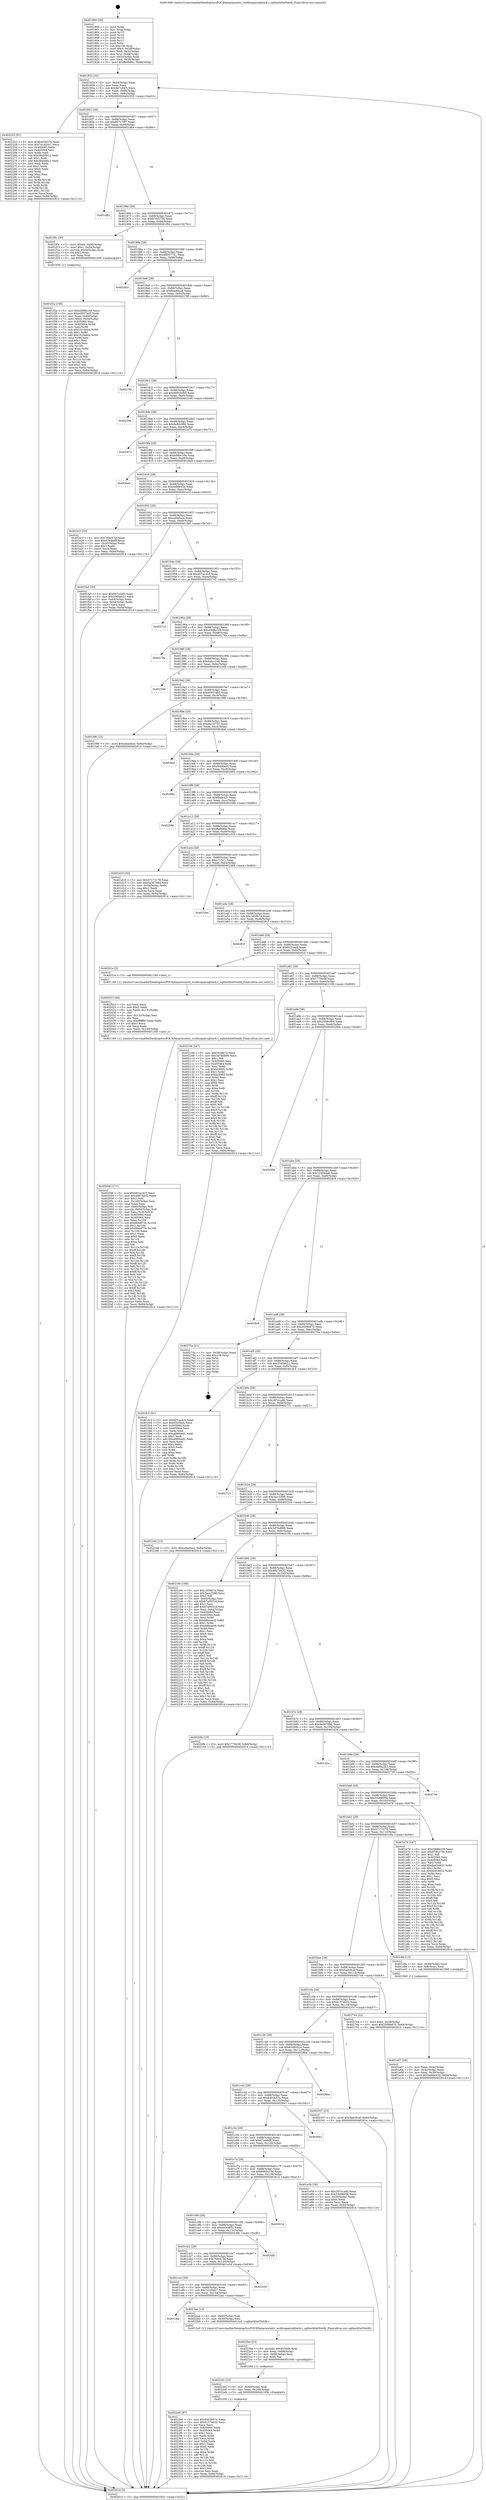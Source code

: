 digraph "0x401800" {
  label = "0x401800 (/mnt/c/Users/mathe/Desktop/tcc/POCII/binaries/extr_wcdbrepairsqliterk.c_sqliterkSetNotify_Final-ollvm.out::main(0))"
  labelloc = "t"
  node[shape=record]

  Entry [label="",width=0.3,height=0.3,shape=circle,fillcolor=black,style=filled]
  "0x401832" [label="{
     0x401832 [32]\l
     | [instrs]\l
     &nbsp;&nbsp;0x401832 \<+6\>: mov -0x84(%rbp),%eax\l
     &nbsp;&nbsp;0x401838 \<+2\>: mov %eax,%ecx\l
     &nbsp;&nbsp;0x40183a \<+6\>: sub $0x847c04f5,%ecx\l
     &nbsp;&nbsp;0x401840 \<+6\>: mov %eax,-0x88(%rbp)\l
     &nbsp;&nbsp;0x401846 \<+6\>: mov %ecx,-0x8c(%rbp)\l
     &nbsp;&nbsp;0x40184c \<+6\>: je 0000000000402253 \<main+0xa53\>\l
  }"]
  "0x402253" [label="{
     0x402253 [91]\l
     | [instrs]\l
     &nbsp;&nbsp;0x402253 \<+5\>: mov $0x6403b57e,%eax\l
     &nbsp;&nbsp;0x402258 \<+5\>: mov $0x7a1d2dc7,%ecx\l
     &nbsp;&nbsp;0x40225d \<+7\>: mov 0x405060,%edx\l
     &nbsp;&nbsp;0x402264 \<+7\>: mov 0x405064,%esi\l
     &nbsp;&nbsp;0x40226b \<+2\>: mov %edx,%edi\l
     &nbsp;&nbsp;0x40226d \<+6\>: sub $0x38a5d812,%edi\l
     &nbsp;&nbsp;0x402273 \<+3\>: sub $0x1,%edi\l
     &nbsp;&nbsp;0x402276 \<+6\>: add $0x38a5d812,%edi\l
     &nbsp;&nbsp;0x40227c \<+3\>: imul %edi,%edx\l
     &nbsp;&nbsp;0x40227f \<+3\>: and $0x1,%edx\l
     &nbsp;&nbsp;0x402282 \<+3\>: cmp $0x0,%edx\l
     &nbsp;&nbsp;0x402285 \<+4\>: sete %r8b\l
     &nbsp;&nbsp;0x402289 \<+3\>: cmp $0xa,%esi\l
     &nbsp;&nbsp;0x40228c \<+4\>: setl %r9b\l
     &nbsp;&nbsp;0x402290 \<+3\>: mov %r8b,%r10b\l
     &nbsp;&nbsp;0x402293 \<+3\>: and %r9b,%r10b\l
     &nbsp;&nbsp;0x402296 \<+3\>: xor %r9b,%r8b\l
     &nbsp;&nbsp;0x402299 \<+3\>: or %r8b,%r10b\l
     &nbsp;&nbsp;0x40229c \<+4\>: test $0x1,%r10b\l
     &nbsp;&nbsp;0x4022a0 \<+3\>: cmovne %ecx,%eax\l
     &nbsp;&nbsp;0x4022a3 \<+6\>: mov %eax,-0x84(%rbp)\l
     &nbsp;&nbsp;0x4022a9 \<+5\>: jmp 0000000000402914 \<main+0x1114\>\l
  }"]
  "0x401852" [label="{
     0x401852 [28]\l
     | [instrs]\l
     &nbsp;&nbsp;0x401852 \<+5\>: jmp 0000000000401857 \<main+0x57\>\l
     &nbsp;&nbsp;0x401857 \<+6\>: mov -0x88(%rbp),%eax\l
     &nbsp;&nbsp;0x40185d \<+5\>: sub $0x857c70f7,%eax\l
     &nbsp;&nbsp;0x401862 \<+6\>: mov %eax,-0x90(%rbp)\l
     &nbsp;&nbsp;0x401868 \<+6\>: je 0000000000401d84 \<main+0x584\>\l
  }"]
  Exit [label="",width=0.3,height=0.3,shape=circle,fillcolor=black,style=filled,peripheries=2]
  "0x401d84" [label="{
     0x401d84\l
  }", style=dashed]
  "0x40186e" [label="{
     0x40186e [28]\l
     | [instrs]\l
     &nbsp;&nbsp;0x40186e \<+5\>: jmp 0000000000401873 \<main+0x73\>\l
     &nbsp;&nbsp;0x401873 \<+6\>: mov -0x88(%rbp),%eax\l
     &nbsp;&nbsp;0x401879 \<+5\>: sub $0x87dc2756,%eax\l
     &nbsp;&nbsp;0x40187e \<+6\>: mov %eax,-0x94(%rbp)\l
     &nbsp;&nbsp;0x401884 \<+6\>: je 0000000000401f0c \<main+0x70c\>\l
  }"]
  "0x4022e0" [label="{
     0x4022e0 [87]\l
     | [instrs]\l
     &nbsp;&nbsp;0x4022e0 \<+5\>: mov $0x6403b57e,%eax\l
     &nbsp;&nbsp;0x4022e5 \<+5\>: mov $0x61374032,%esi\l
     &nbsp;&nbsp;0x4022ea \<+2\>: xor %ecx,%ecx\l
     &nbsp;&nbsp;0x4022ec \<+7\>: mov 0x405060,%edx\l
     &nbsp;&nbsp;0x4022f3 \<+8\>: mov 0x405064,%r8d\l
     &nbsp;&nbsp;0x4022fb \<+3\>: sub $0x1,%ecx\l
     &nbsp;&nbsp;0x4022fe \<+3\>: mov %edx,%r9d\l
     &nbsp;&nbsp;0x402301 \<+3\>: add %ecx,%r9d\l
     &nbsp;&nbsp;0x402304 \<+4\>: imul %r9d,%edx\l
     &nbsp;&nbsp;0x402308 \<+3\>: and $0x1,%edx\l
     &nbsp;&nbsp;0x40230b \<+3\>: cmp $0x0,%edx\l
     &nbsp;&nbsp;0x40230e \<+4\>: sete %r10b\l
     &nbsp;&nbsp;0x402312 \<+4\>: cmp $0xa,%r8d\l
     &nbsp;&nbsp;0x402316 \<+4\>: setl %r11b\l
     &nbsp;&nbsp;0x40231a \<+3\>: mov %r10b,%bl\l
     &nbsp;&nbsp;0x40231d \<+3\>: and %r11b,%bl\l
     &nbsp;&nbsp;0x402320 \<+3\>: xor %r11b,%r10b\l
     &nbsp;&nbsp;0x402323 \<+3\>: or %r10b,%bl\l
     &nbsp;&nbsp;0x402326 \<+3\>: test $0x1,%bl\l
     &nbsp;&nbsp;0x402329 \<+3\>: cmovne %esi,%eax\l
     &nbsp;&nbsp;0x40232c \<+6\>: mov %eax,-0x84(%rbp)\l
     &nbsp;&nbsp;0x402332 \<+5\>: jmp 0000000000402914 \<main+0x1114\>\l
  }"]
  "0x401f0c" [label="{
     0x401f0c [30]\l
     | [instrs]\l
     &nbsp;&nbsp;0x401f0c \<+7\>: movl $0x64,-0x50(%rbp)\l
     &nbsp;&nbsp;0x401f13 \<+7\>: movl $0x1,-0x54(%rbp)\l
     &nbsp;&nbsp;0x401f1a \<+4\>: movslq -0x54(%rbp),%rax\l
     &nbsp;&nbsp;0x401f1e \<+4\>: shl $0x2,%rax\l
     &nbsp;&nbsp;0x401f22 \<+3\>: mov %rax,%rdi\l
     &nbsp;&nbsp;0x401f25 \<+5\>: call 0000000000401050 \<malloc@plt\>\l
     | [calls]\l
     &nbsp;&nbsp;0x401050 \{1\} (unknown)\l
  }"]
  "0x40188a" [label="{
     0x40188a [28]\l
     | [instrs]\l
     &nbsp;&nbsp;0x40188a \<+5\>: jmp 000000000040188f \<main+0x8f\>\l
     &nbsp;&nbsp;0x40188f \<+6\>: mov -0x88(%rbp),%eax\l
     &nbsp;&nbsp;0x401895 \<+5\>: sub $0x88557741,%eax\l
     &nbsp;&nbsp;0x40189a \<+6\>: mov %eax,-0x98(%rbp)\l
     &nbsp;&nbsp;0x4018a0 \<+6\>: je 0000000000402463 \<main+0xc63\>\l
  }"]
  "0x4022d1" [label="{
     0x4022d1 [15]\l
     | [instrs]\l
     &nbsp;&nbsp;0x4022d1 \<+4\>: mov -0x60(%rbp),%rdi\l
     &nbsp;&nbsp;0x4022d5 \<+6\>: mov %eax,-0x144(%rbp)\l
     &nbsp;&nbsp;0x4022db \<+5\>: call 0000000000401030 \<free@plt\>\l
     | [calls]\l
     &nbsp;&nbsp;0x401030 \{1\} (unknown)\l
  }"]
  "0x402463" [label="{
     0x402463\l
  }", style=dashed]
  "0x4018a6" [label="{
     0x4018a6 [28]\l
     | [instrs]\l
     &nbsp;&nbsp;0x4018a6 \<+5\>: jmp 00000000004018ab \<main+0xab\>\l
     &nbsp;&nbsp;0x4018ab \<+6\>: mov -0x88(%rbp),%eax\l
     &nbsp;&nbsp;0x4018b1 \<+5\>: sub $0x8ee89ca6,%eax\l
     &nbsp;&nbsp;0x4018b6 \<+6\>: mov %eax,-0x9c(%rbp)\l
     &nbsp;&nbsp;0x4018bc \<+6\>: je 000000000040276f \<main+0xf6f\>\l
  }"]
  "0x4022ba" [label="{
     0x4022ba [23]\l
     | [instrs]\l
     &nbsp;&nbsp;0x4022ba \<+10\>: movabs $0x4030d6,%rdi\l
     &nbsp;&nbsp;0x4022c4 \<+3\>: mov %eax,-0x68(%rbp)\l
     &nbsp;&nbsp;0x4022c7 \<+3\>: mov -0x68(%rbp),%esi\l
     &nbsp;&nbsp;0x4022ca \<+2\>: mov $0x0,%al\l
     &nbsp;&nbsp;0x4022cc \<+5\>: call 0000000000401040 \<printf@plt\>\l
     | [calls]\l
     &nbsp;&nbsp;0x401040 \{1\} (unknown)\l
  }"]
  "0x40276f" [label="{
     0x40276f\l
  }", style=dashed]
  "0x4018c2" [label="{
     0x4018c2 [28]\l
     | [instrs]\l
     &nbsp;&nbsp;0x4018c2 \<+5\>: jmp 00000000004018c7 \<main+0xc7\>\l
     &nbsp;&nbsp;0x4018c7 \<+6\>: mov -0x88(%rbp),%eax\l
     &nbsp;&nbsp;0x4018cd \<+5\>: sub $0x98920db0,%eax\l
     &nbsp;&nbsp;0x4018d2 \<+6\>: mov %eax,-0xa0(%rbp)\l
     &nbsp;&nbsp;0x4018d8 \<+6\>: je 0000000000402346 \<main+0xb46\>\l
  }"]
  "0x401cea" [label="{
     0x401cea\l
  }", style=dashed]
  "0x402346" [label="{
     0x402346\l
  }", style=dashed]
  "0x4018de" [label="{
     0x4018de [28]\l
     | [instrs]\l
     &nbsp;&nbsp;0x4018de \<+5\>: jmp 00000000004018e3 \<main+0xe3\>\l
     &nbsp;&nbsp;0x4018e3 \<+6\>: mov -0x88(%rbp),%eax\l
     &nbsp;&nbsp;0x4018e9 \<+5\>: sub $0x9e90c980,%eax\l
     &nbsp;&nbsp;0x4018ee \<+6\>: mov %eax,-0xa4(%rbp)\l
     &nbsp;&nbsp;0x4018f4 \<+6\>: je 0000000000402472 \<main+0xc72\>\l
  }"]
  "0x4022ae" [label="{
     0x4022ae [12]\l
     | [instrs]\l
     &nbsp;&nbsp;0x4022ae \<+4\>: mov -0x60(%rbp),%rdi\l
     &nbsp;&nbsp;0x4022b2 \<+3\>: mov -0x50(%rbp),%esi\l
     &nbsp;&nbsp;0x4022b5 \<+5\>: call 00000000004013c0 \<sqliterkSetNotify\>\l
     | [calls]\l
     &nbsp;&nbsp;0x4013c0 \{1\} (/mnt/c/Users/mathe/Desktop/tcc/POCII/binaries/extr_wcdbrepairsqliterk.c_sqliterkSetNotify_Final-ollvm.out::sqliterkSetNotify)\l
  }"]
  "0x402472" [label="{
     0x402472\l
  }", style=dashed]
  "0x4018fa" [label="{
     0x4018fa [28]\l
     | [instrs]\l
     &nbsp;&nbsp;0x4018fa \<+5\>: jmp 00000000004018ff \<main+0xff\>\l
     &nbsp;&nbsp;0x4018ff \<+6\>: mov -0x88(%rbp),%eax\l
     &nbsp;&nbsp;0x401905 \<+5\>: sub $0xb980c16e,%eax\l
     &nbsp;&nbsp;0x40190a \<+6\>: mov %eax,-0xa8(%rbp)\l
     &nbsp;&nbsp;0x401910 \<+6\>: je 00000000004026e0 \<main+0xee0\>\l
  }"]
  "0x401cce" [label="{
     0x401cce [28]\l
     | [instrs]\l
     &nbsp;&nbsp;0x401cce \<+5\>: jmp 0000000000401cd3 \<main+0x4d3\>\l
     &nbsp;&nbsp;0x401cd3 \<+6\>: mov -0x88(%rbp),%eax\l
     &nbsp;&nbsp;0x401cd9 \<+5\>: sub $0x7a1d2dc7,%eax\l
     &nbsp;&nbsp;0x401cde \<+6\>: mov %eax,-0x134(%rbp)\l
     &nbsp;&nbsp;0x401ce4 \<+6\>: je 00000000004022ae \<main+0xaae\>\l
  }"]
  "0x4026e0" [label="{
     0x4026e0\l
  }", style=dashed]
  "0x401916" [label="{
     0x401916 [28]\l
     | [instrs]\l
     &nbsp;&nbsp;0x401916 \<+5\>: jmp 000000000040191b \<main+0x11b\>\l
     &nbsp;&nbsp;0x40191b \<+6\>: mov -0x88(%rbp),%eax\l
     &nbsp;&nbsp;0x401921 \<+5\>: sub $0xbe9de43d,%eax\l
     &nbsp;&nbsp;0x401926 \<+6\>: mov %eax,-0xac(%rbp)\l
     &nbsp;&nbsp;0x40192c \<+6\>: je 0000000000401e1f \<main+0x61f\>\l
  }"]
  "0x401e3d" [label="{
     0x401e3d\l
  }", style=dashed]
  "0x401e1f" [label="{
     0x401e1f [30]\l
     | [instrs]\l
     &nbsp;&nbsp;0x401e1f \<+5\>: mov $0x760e47bf,%eax\l
     &nbsp;&nbsp;0x401e24 \<+5\>: mov $0x67edddff,%ecx\l
     &nbsp;&nbsp;0x401e29 \<+3\>: mov -0x30(%rbp),%edx\l
     &nbsp;&nbsp;0x401e2c \<+3\>: cmp $0x1,%edx\l
     &nbsp;&nbsp;0x401e2f \<+3\>: cmovl %ecx,%eax\l
     &nbsp;&nbsp;0x401e32 \<+6\>: mov %eax,-0x84(%rbp)\l
     &nbsp;&nbsp;0x401e38 \<+5\>: jmp 0000000000402914 \<main+0x1114\>\l
  }"]
  "0x401932" [label="{
     0x401932 [28]\l
     | [instrs]\l
     &nbsp;&nbsp;0x401932 \<+5\>: jmp 0000000000401937 \<main+0x137\>\l
     &nbsp;&nbsp;0x401937 \<+6\>: mov -0x88(%rbp),%eax\l
     &nbsp;&nbsp;0x40193d \<+5\>: sub $0xceba0ace,%eax\l
     &nbsp;&nbsp;0x401942 \<+6\>: mov %eax,-0xb0(%rbp)\l
     &nbsp;&nbsp;0x401948 \<+6\>: je 0000000000401fa5 \<main+0x7a5\>\l
  }"]
  "0x401cb2" [label="{
     0x401cb2 [28]\l
     | [instrs]\l
     &nbsp;&nbsp;0x401cb2 \<+5\>: jmp 0000000000401cb7 \<main+0x4b7\>\l
     &nbsp;&nbsp;0x401cb7 \<+6\>: mov -0x88(%rbp),%eax\l
     &nbsp;&nbsp;0x401cbd \<+5\>: sub $0x760e47bf,%eax\l
     &nbsp;&nbsp;0x401cc2 \<+6\>: mov %eax,-0x130(%rbp)\l
     &nbsp;&nbsp;0x401cc8 \<+6\>: je 0000000000401e3d \<main+0x63d\>\l
  }"]
  "0x401fa5" [label="{
     0x401fa5 [30]\l
     | [instrs]\l
     &nbsp;&nbsp;0x401fa5 \<+5\>: mov $0x847c04f5,%eax\l
     &nbsp;&nbsp;0x401faa \<+5\>: mov $0x25d5eb21,%ecx\l
     &nbsp;&nbsp;0x401faf \<+3\>: mov -0x64(%rbp),%edx\l
     &nbsp;&nbsp;0x401fb2 \<+3\>: cmp -0x54(%rbp),%edx\l
     &nbsp;&nbsp;0x401fb5 \<+3\>: cmovl %ecx,%eax\l
     &nbsp;&nbsp;0x401fb8 \<+6\>: mov %eax,-0x84(%rbp)\l
     &nbsp;&nbsp;0x401fbe \<+5\>: jmp 0000000000402914 \<main+0x1114\>\l
  }"]
  "0x40194e" [label="{
     0x40194e [28]\l
     | [instrs]\l
     &nbsp;&nbsp;0x40194e \<+5\>: jmp 0000000000401953 \<main+0x153\>\l
     &nbsp;&nbsp;0x401953 \<+6\>: mov -0x88(%rbp),%eax\l
     &nbsp;&nbsp;0x401959 \<+5\>: sub $0xd01ac4c5,%eax\l
     &nbsp;&nbsp;0x40195e \<+6\>: mov %eax,-0xb4(%rbp)\l
     &nbsp;&nbsp;0x401964 \<+6\>: je 00000000004027c2 \<main+0xfc2\>\l
  }"]
  "0x4024fb" [label="{
     0x4024fb\l
  }", style=dashed]
  "0x4027c2" [label="{
     0x4027c2\l
  }", style=dashed]
  "0x40196a" [label="{
     0x40196a [28]\l
     | [instrs]\l
     &nbsp;&nbsp;0x40196a \<+5\>: jmp 000000000040196f \<main+0x16f\>\l
     &nbsp;&nbsp;0x40196f \<+6\>: mov -0x88(%rbp),%eax\l
     &nbsp;&nbsp;0x401975 \<+5\>: sub $0xd368b109,%eax\l
     &nbsp;&nbsp;0x40197a \<+6\>: mov %eax,-0xb8(%rbp)\l
     &nbsp;&nbsp;0x401980 \<+6\>: je 000000000040278a \<main+0xf8a\>\l
  }"]
  "0x401c96" [label="{
     0x401c96 [28]\l
     | [instrs]\l
     &nbsp;&nbsp;0x401c96 \<+5\>: jmp 0000000000401c9b \<main+0x49b\>\l
     &nbsp;&nbsp;0x401c9b \<+6\>: mov -0x88(%rbp),%eax\l
     &nbsp;&nbsp;0x401ca1 \<+5\>: sub $0x6e30df5c,%eax\l
     &nbsp;&nbsp;0x401ca6 \<+6\>: mov %eax,-0x12c(%rbp)\l
     &nbsp;&nbsp;0x401cac \<+6\>: je 00000000004024fb \<main+0xcfb\>\l
  }"]
  "0x40278a" [label="{
     0x40278a\l
  }", style=dashed]
  "0x401986" [label="{
     0x401986 [28]\l
     | [instrs]\l
     &nbsp;&nbsp;0x401986 \<+5\>: jmp 000000000040198b \<main+0x18b\>\l
     &nbsp;&nbsp;0x40198b \<+6\>: mov -0x88(%rbp),%eax\l
     &nbsp;&nbsp;0x401991 \<+5\>: sub $0xdabcc1a6,%eax\l
     &nbsp;&nbsp;0x401996 \<+6\>: mov %eax,-0xbc(%rbp)\l
     &nbsp;&nbsp;0x40199c \<+6\>: je 00000000004023d9 \<main+0xbd9\>\l
  }"]
  "0x402614" [label="{
     0x402614\l
  }", style=dashed]
  "0x4023d9" [label="{
     0x4023d9\l
  }", style=dashed]
  "0x4019a2" [label="{
     0x4019a2 [28]\l
     | [instrs]\l
     &nbsp;&nbsp;0x4019a2 \<+5\>: jmp 00000000004019a7 \<main+0x1a7\>\l
     &nbsp;&nbsp;0x4019a7 \<+6\>: mov -0x88(%rbp),%eax\l
     &nbsp;&nbsp;0x4019ad \<+5\>: sub $0xe0957ad5,%eax\l
     &nbsp;&nbsp;0x4019b2 \<+6\>: mov %eax,-0xc0(%rbp)\l
     &nbsp;&nbsp;0x4019b8 \<+6\>: je 0000000000401f96 \<main+0x796\>\l
  }"]
  "0x40204f" [label="{
     0x40204f [171]\l
     | [instrs]\l
     &nbsp;&nbsp;0x40204f \<+5\>: mov $0xd01ac4c5,%ecx\l
     &nbsp;&nbsp;0x402054 \<+5\>: mov $0x48e7d432,%edx\l
     &nbsp;&nbsp;0x402059 \<+3\>: mov $0x1,%dil\l
     &nbsp;&nbsp;0x40205c \<+6\>: mov -0x140(%rbp),%esi\l
     &nbsp;&nbsp;0x402062 \<+3\>: imul %eax,%esi\l
     &nbsp;&nbsp;0x402065 \<+4\>: mov -0x60(%rbp),%r8\l
     &nbsp;&nbsp;0x402069 \<+4\>: movslq -0x64(%rbp),%r9\l
     &nbsp;&nbsp;0x40206d \<+4\>: mov %esi,(%r8,%r9,4)\l
     &nbsp;&nbsp;0x402071 \<+7\>: mov 0x405060,%eax\l
     &nbsp;&nbsp;0x402078 \<+7\>: mov 0x405064,%esi\l
     &nbsp;&nbsp;0x40207f \<+3\>: mov %eax,%r10d\l
     &nbsp;&nbsp;0x402082 \<+7\>: sub $0x664df73c,%r10d\l
     &nbsp;&nbsp;0x402089 \<+4\>: sub $0x1,%r10d\l
     &nbsp;&nbsp;0x40208d \<+7\>: add $0x664df73c,%r10d\l
     &nbsp;&nbsp;0x402094 \<+4\>: imul %r10d,%eax\l
     &nbsp;&nbsp;0x402098 \<+3\>: and $0x1,%eax\l
     &nbsp;&nbsp;0x40209b \<+3\>: cmp $0x0,%eax\l
     &nbsp;&nbsp;0x40209e \<+4\>: sete %r11b\l
     &nbsp;&nbsp;0x4020a2 \<+3\>: cmp $0xa,%esi\l
     &nbsp;&nbsp;0x4020a5 \<+3\>: setl %bl\l
     &nbsp;&nbsp;0x4020a8 \<+3\>: mov %r11b,%r14b\l
     &nbsp;&nbsp;0x4020ab \<+4\>: xor $0xff,%r14b\l
     &nbsp;&nbsp;0x4020af \<+3\>: mov %bl,%r15b\l
     &nbsp;&nbsp;0x4020b2 \<+4\>: xor $0xff,%r15b\l
     &nbsp;&nbsp;0x4020b6 \<+4\>: xor $0x1,%dil\l
     &nbsp;&nbsp;0x4020ba \<+3\>: mov %r14b,%r12b\l
     &nbsp;&nbsp;0x4020bd \<+4\>: and $0xff,%r12b\l
     &nbsp;&nbsp;0x4020c1 \<+3\>: and %dil,%r11b\l
     &nbsp;&nbsp;0x4020c4 \<+3\>: mov %r15b,%r13b\l
     &nbsp;&nbsp;0x4020c7 \<+4\>: and $0xff,%r13b\l
     &nbsp;&nbsp;0x4020cb \<+3\>: and %dil,%bl\l
     &nbsp;&nbsp;0x4020ce \<+3\>: or %r11b,%r12b\l
     &nbsp;&nbsp;0x4020d1 \<+3\>: or %bl,%r13b\l
     &nbsp;&nbsp;0x4020d4 \<+3\>: xor %r13b,%r12b\l
     &nbsp;&nbsp;0x4020d7 \<+3\>: or %r15b,%r14b\l
     &nbsp;&nbsp;0x4020da \<+4\>: xor $0xff,%r14b\l
     &nbsp;&nbsp;0x4020de \<+4\>: or $0x1,%dil\l
     &nbsp;&nbsp;0x4020e2 \<+3\>: and %dil,%r14b\l
     &nbsp;&nbsp;0x4020e5 \<+3\>: or %r14b,%r12b\l
     &nbsp;&nbsp;0x4020e8 \<+4\>: test $0x1,%r12b\l
     &nbsp;&nbsp;0x4020ec \<+3\>: cmovne %edx,%ecx\l
     &nbsp;&nbsp;0x4020ef \<+6\>: mov %ecx,-0x84(%rbp)\l
     &nbsp;&nbsp;0x4020f5 \<+5\>: jmp 0000000000402914 \<main+0x1114\>\l
  }"]
  "0x401f96" [label="{
     0x401f96 [15]\l
     | [instrs]\l
     &nbsp;&nbsp;0x401f96 \<+10\>: movl $0xceba0ace,-0x84(%rbp)\l
     &nbsp;&nbsp;0x401fa0 \<+5\>: jmp 0000000000402914 \<main+0x1114\>\l
  }"]
  "0x4019be" [label="{
     0x4019be [28]\l
     | [instrs]\l
     &nbsp;&nbsp;0x4019be \<+5\>: jmp 00000000004019c3 \<main+0x1c3\>\l
     &nbsp;&nbsp;0x4019c3 \<+6\>: mov -0x88(%rbp),%eax\l
     &nbsp;&nbsp;0x4019c9 \<+5\>: sub $0xebc20741,%eax\l
     &nbsp;&nbsp;0x4019ce \<+6\>: mov %eax,-0xc4(%rbp)\l
     &nbsp;&nbsp;0x4019d4 \<+6\>: je 00000000004026af \<main+0xeaf\>\l
  }"]
  "0x402023" [label="{
     0x402023 [44]\l
     | [instrs]\l
     &nbsp;&nbsp;0x402023 \<+2\>: xor %ecx,%ecx\l
     &nbsp;&nbsp;0x402025 \<+5\>: mov $0x2,%edx\l
     &nbsp;&nbsp;0x40202a \<+6\>: mov %edx,-0x13c(%rbp)\l
     &nbsp;&nbsp;0x402030 \<+1\>: cltd\l
     &nbsp;&nbsp;0x402031 \<+6\>: mov -0x13c(%rbp),%esi\l
     &nbsp;&nbsp;0x402037 \<+2\>: idiv %esi\l
     &nbsp;&nbsp;0x402039 \<+6\>: imul $0xfffffffe,%edx,%edx\l
     &nbsp;&nbsp;0x40203f \<+3\>: sub $0x1,%ecx\l
     &nbsp;&nbsp;0x402042 \<+2\>: sub %ecx,%edx\l
     &nbsp;&nbsp;0x402044 \<+6\>: mov %edx,-0x140(%rbp)\l
     &nbsp;&nbsp;0x40204a \<+5\>: call 0000000000401160 \<next_i\>\l
     | [calls]\l
     &nbsp;&nbsp;0x401160 \{1\} (/mnt/c/Users/mathe/Desktop/tcc/POCII/binaries/extr_wcdbrepairsqliterk.c_sqliterkSetNotify_Final-ollvm.out::next_i)\l
  }"]
  "0x4026af" [label="{
     0x4026af\l
  }", style=dashed]
  "0x4019da" [label="{
     0x4019da [28]\l
     | [instrs]\l
     &nbsp;&nbsp;0x4019da \<+5\>: jmp 00000000004019df \<main+0x1df\>\l
     &nbsp;&nbsp;0x4019df \<+6\>: mov -0x88(%rbp),%eax\l
     &nbsp;&nbsp;0x4019e5 \<+5\>: sub $0xf449bec5,%eax\l
     &nbsp;&nbsp;0x4019ea \<+6\>: mov %eax,-0xc8(%rbp)\l
     &nbsp;&nbsp;0x4019f0 \<+6\>: je 0000000000402882 \<main+0x1082\>\l
  }"]
  "0x401f2a" [label="{
     0x401f2a [108]\l
     | [instrs]\l
     &nbsp;&nbsp;0x401f2a \<+5\>: mov $0xd368b109,%ecx\l
     &nbsp;&nbsp;0x401f2f \<+5\>: mov $0xe0957ad5,%edx\l
     &nbsp;&nbsp;0x401f34 \<+4\>: mov %rax,-0x60(%rbp)\l
     &nbsp;&nbsp;0x401f38 \<+7\>: movl $0x0,-0x64(%rbp)\l
     &nbsp;&nbsp;0x401f3f \<+7\>: mov 0x405060,%esi\l
     &nbsp;&nbsp;0x401f46 \<+8\>: mov 0x405064,%r8d\l
     &nbsp;&nbsp;0x401f4e \<+3\>: mov %esi,%r9d\l
     &nbsp;&nbsp;0x401f51 \<+7\>: sub $0x101fddcd,%r9d\l
     &nbsp;&nbsp;0x401f58 \<+4\>: sub $0x1,%r9d\l
     &nbsp;&nbsp;0x401f5c \<+7\>: add $0x101fddcd,%r9d\l
     &nbsp;&nbsp;0x401f63 \<+4\>: imul %r9d,%esi\l
     &nbsp;&nbsp;0x401f67 \<+3\>: and $0x1,%esi\l
     &nbsp;&nbsp;0x401f6a \<+3\>: cmp $0x0,%esi\l
     &nbsp;&nbsp;0x401f6d \<+4\>: sete %r10b\l
     &nbsp;&nbsp;0x401f71 \<+4\>: cmp $0xa,%r8d\l
     &nbsp;&nbsp;0x401f75 \<+4\>: setl %r11b\l
     &nbsp;&nbsp;0x401f79 \<+3\>: mov %r10b,%bl\l
     &nbsp;&nbsp;0x401f7c \<+3\>: and %r11b,%bl\l
     &nbsp;&nbsp;0x401f7f \<+3\>: xor %r11b,%r10b\l
     &nbsp;&nbsp;0x401f82 \<+3\>: or %r10b,%bl\l
     &nbsp;&nbsp;0x401f85 \<+3\>: test $0x1,%bl\l
     &nbsp;&nbsp;0x401f88 \<+3\>: cmovne %edx,%ecx\l
     &nbsp;&nbsp;0x401f8b \<+6\>: mov %ecx,-0x84(%rbp)\l
     &nbsp;&nbsp;0x401f91 \<+5\>: jmp 0000000000402914 \<main+0x1114\>\l
  }"]
  "0x402882" [label="{
     0x402882\l
  }", style=dashed]
  "0x4019f6" [label="{
     0x4019f6 [28]\l
     | [instrs]\l
     &nbsp;&nbsp;0x4019f6 \<+5\>: jmp 00000000004019fb \<main+0x1fb\>\l
     &nbsp;&nbsp;0x4019fb \<+6\>: mov -0x88(%rbp),%eax\l
     &nbsp;&nbsp;0x401a01 \<+5\>: sub $0xfbafe42c,%eax\l
     &nbsp;&nbsp;0x401a06 \<+6\>: mov %eax,-0xcc(%rbp)\l
     &nbsp;&nbsp;0x401a0c \<+6\>: je 000000000040258b \<main+0xd8b\>\l
  }"]
  "0x401c7a" [label="{
     0x401c7a [28]\l
     | [instrs]\l
     &nbsp;&nbsp;0x401c7a \<+5\>: jmp 0000000000401c7f \<main+0x47f\>\l
     &nbsp;&nbsp;0x401c7f \<+6\>: mov -0x88(%rbp),%eax\l
     &nbsp;&nbsp;0x401c85 \<+5\>: sub $0x6995a15d,%eax\l
     &nbsp;&nbsp;0x401c8a \<+6\>: mov %eax,-0x128(%rbp)\l
     &nbsp;&nbsp;0x401c90 \<+6\>: je 0000000000402614 \<main+0xe14\>\l
  }"]
  "0x40258b" [label="{
     0x40258b\l
  }", style=dashed]
  "0x401a12" [label="{
     0x401a12 [28]\l
     | [instrs]\l
     &nbsp;&nbsp;0x401a12 \<+5\>: jmp 0000000000401a17 \<main+0x217\>\l
     &nbsp;&nbsp;0x401a17 \<+6\>: mov -0x88(%rbp),%eax\l
     &nbsp;&nbsp;0x401a1d \<+5\>: sub $0xffed88bc,%eax\l
     &nbsp;&nbsp;0x401a22 \<+6\>: mov %eax,-0xd0(%rbp)\l
     &nbsp;&nbsp;0x401a28 \<+6\>: je 0000000000401d10 \<main+0x510\>\l
  }"]
  "0x401e5b" [label="{
     0x401e5b [30]\l
     | [instrs]\l
     &nbsp;&nbsp;0x401e5b \<+5\>: mov $0x287e1a4b,%eax\l
     &nbsp;&nbsp;0x401e60 \<+5\>: mov $0x53d9605b,%ecx\l
     &nbsp;&nbsp;0x401e65 \<+3\>: mov -0x30(%rbp),%edx\l
     &nbsp;&nbsp;0x401e68 \<+3\>: cmp $0x0,%edx\l
     &nbsp;&nbsp;0x401e6b \<+3\>: cmove %ecx,%eax\l
     &nbsp;&nbsp;0x401e6e \<+6\>: mov %eax,-0x84(%rbp)\l
     &nbsp;&nbsp;0x401e74 \<+5\>: jmp 0000000000402914 \<main+0x1114\>\l
  }"]
  "0x401d10" [label="{
     0x401d10 [30]\l
     | [instrs]\l
     &nbsp;&nbsp;0x401d10 \<+5\>: mov $0x57173178,%eax\l
     &nbsp;&nbsp;0x401d15 \<+5\>: mov $0x4a36768d,%ecx\l
     &nbsp;&nbsp;0x401d1a \<+3\>: mov -0x34(%rbp),%edx\l
     &nbsp;&nbsp;0x401d1d \<+3\>: cmp $0x2,%edx\l
     &nbsp;&nbsp;0x401d20 \<+3\>: cmovne %ecx,%eax\l
     &nbsp;&nbsp;0x401d23 \<+6\>: mov %eax,-0x84(%rbp)\l
     &nbsp;&nbsp;0x401d29 \<+5\>: jmp 0000000000402914 \<main+0x1114\>\l
  }"]
  "0x401a2e" [label="{
     0x401a2e [28]\l
     | [instrs]\l
     &nbsp;&nbsp;0x401a2e \<+5\>: jmp 0000000000401a33 \<main+0x233\>\l
     &nbsp;&nbsp;0x401a33 \<+6\>: mov -0x88(%rbp),%eax\l
     &nbsp;&nbsp;0x401a39 \<+5\>: sub $0xc71521,%eax\l
     &nbsp;&nbsp;0x401a3e \<+6\>: mov %eax,-0xd4(%rbp)\l
     &nbsp;&nbsp;0x401a44 \<+6\>: je 000000000040256d \<main+0xd6d\>\l
  }"]
  "0x402914" [label="{
     0x402914 [5]\l
     | [instrs]\l
     &nbsp;&nbsp;0x402914 \<+5\>: jmp 0000000000401832 \<main+0x32\>\l
  }"]
  "0x401800" [label="{
     0x401800 [50]\l
     | [instrs]\l
     &nbsp;&nbsp;0x401800 \<+1\>: push %rbp\l
     &nbsp;&nbsp;0x401801 \<+3\>: mov %rsp,%rbp\l
     &nbsp;&nbsp;0x401804 \<+2\>: push %r15\l
     &nbsp;&nbsp;0x401806 \<+2\>: push %r14\l
     &nbsp;&nbsp;0x401808 \<+2\>: push %r13\l
     &nbsp;&nbsp;0x40180a \<+2\>: push %r12\l
     &nbsp;&nbsp;0x40180c \<+1\>: push %rbx\l
     &nbsp;&nbsp;0x40180d \<+7\>: sub $0x138,%rsp\l
     &nbsp;&nbsp;0x401814 \<+7\>: movl $0x0,-0x38(%rbp)\l
     &nbsp;&nbsp;0x40181b \<+3\>: mov %edi,-0x3c(%rbp)\l
     &nbsp;&nbsp;0x40181e \<+4\>: mov %rsi,-0x48(%rbp)\l
     &nbsp;&nbsp;0x401822 \<+3\>: mov -0x3c(%rbp),%edi\l
     &nbsp;&nbsp;0x401825 \<+3\>: mov %edi,-0x34(%rbp)\l
     &nbsp;&nbsp;0x401828 \<+10\>: movl $0xffed88bc,-0x84(%rbp)\l
  }"]
  "0x401c5e" [label="{
     0x401c5e [28]\l
     | [instrs]\l
     &nbsp;&nbsp;0x401c5e \<+5\>: jmp 0000000000401c63 \<main+0x463\>\l
     &nbsp;&nbsp;0x401c63 \<+6\>: mov -0x88(%rbp),%eax\l
     &nbsp;&nbsp;0x401c69 \<+5\>: sub $0x67edddff,%eax\l
     &nbsp;&nbsp;0x401c6e \<+6\>: mov %eax,-0x124(%rbp)\l
     &nbsp;&nbsp;0x401c74 \<+6\>: je 0000000000401e5b \<main+0x65b\>\l
  }"]
  "0x40256d" [label="{
     0x40256d\l
  }", style=dashed]
  "0x401a4a" [label="{
     0x401a4a [28]\l
     | [instrs]\l
     &nbsp;&nbsp;0x401a4a \<+5\>: jmp 0000000000401a4f \<main+0x24f\>\l
     &nbsp;&nbsp;0x401a4f \<+6\>: mov -0x88(%rbp),%eax\l
     &nbsp;&nbsp;0x401a55 \<+5\>: sub $0x1658b7d,%eax\l
     &nbsp;&nbsp;0x401a5a \<+6\>: mov %eax,-0xd8(%rbp)\l
     &nbsp;&nbsp;0x401a60 \<+6\>: je 000000000040281f \<main+0x101f\>\l
  }"]
  "0x402841" [label="{
     0x402841\l
  }", style=dashed]
  "0x40281f" [label="{
     0x40281f\l
  }", style=dashed]
  "0x401a66" [label="{
     0x401a66 [28]\l
     | [instrs]\l
     &nbsp;&nbsp;0x401a66 \<+5\>: jmp 0000000000401a6b \<main+0x26b\>\l
     &nbsp;&nbsp;0x401a6b \<+6\>: mov -0x88(%rbp),%eax\l
     &nbsp;&nbsp;0x401a71 \<+5\>: sub $0x9325ea4,%eax\l
     &nbsp;&nbsp;0x401a76 \<+6\>: mov %eax,-0xdc(%rbp)\l
     &nbsp;&nbsp;0x401a7c \<+6\>: je 000000000040201e \<main+0x81e\>\l
  }"]
  "0x401c42" [label="{
     0x401c42 [28]\l
     | [instrs]\l
     &nbsp;&nbsp;0x401c42 \<+5\>: jmp 0000000000401c47 \<main+0x447\>\l
     &nbsp;&nbsp;0x401c47 \<+6\>: mov -0x88(%rbp),%eax\l
     &nbsp;&nbsp;0x401c4d \<+5\>: sub $0x6403b57e,%eax\l
     &nbsp;&nbsp;0x401c52 \<+6\>: mov %eax,-0x120(%rbp)\l
     &nbsp;&nbsp;0x401c58 \<+6\>: je 0000000000402841 \<main+0x1041\>\l
  }"]
  "0x40201e" [label="{
     0x40201e [5]\l
     | [instrs]\l
     &nbsp;&nbsp;0x40201e \<+5\>: call 0000000000401160 \<next_i\>\l
     | [calls]\l
     &nbsp;&nbsp;0x401160 \{1\} (/mnt/c/Users/mathe/Desktop/tcc/POCII/binaries/extr_wcdbrepairsqliterk.c_sqliterkSetNotify_Final-ollvm.out::next_i)\l
  }"]
  "0x401a82" [label="{
     0x401a82 [28]\l
     | [instrs]\l
     &nbsp;&nbsp;0x401a82 \<+5\>: jmp 0000000000401a87 \<main+0x287\>\l
     &nbsp;&nbsp;0x401a87 \<+6\>: mov -0x88(%rbp),%eax\l
     &nbsp;&nbsp;0x401a8d \<+5\>: sub $0x177f4c9f,%eax\l
     &nbsp;&nbsp;0x401a92 \<+6\>: mov %eax,-0xe0(%rbp)\l
     &nbsp;&nbsp;0x401a98 \<+6\>: je 0000000000402109 \<main+0x909\>\l
  }"]
  "0x4028ba" [label="{
     0x4028ba\l
  }", style=dashed]
  "0x402109" [label="{
     0x402109 [147]\l
     | [instrs]\l
     &nbsp;&nbsp;0x402109 \<+5\>: mov $0x1658b7d,%eax\l
     &nbsp;&nbsp;0x40210e \<+5\>: mov $0x3d76d899,%ecx\l
     &nbsp;&nbsp;0x402113 \<+2\>: mov $0x1,%dl\l
     &nbsp;&nbsp;0x402115 \<+7\>: mov 0x405060,%esi\l
     &nbsp;&nbsp;0x40211c \<+7\>: mov 0x405064,%edi\l
     &nbsp;&nbsp;0x402123 \<+3\>: mov %esi,%r8d\l
     &nbsp;&nbsp;0x402126 \<+7\>: sub $0xbc9065,%r8d\l
     &nbsp;&nbsp;0x40212d \<+4\>: sub $0x1,%r8d\l
     &nbsp;&nbsp;0x402131 \<+7\>: add $0xbc9065,%r8d\l
     &nbsp;&nbsp;0x402138 \<+4\>: imul %r8d,%esi\l
     &nbsp;&nbsp;0x40213c \<+3\>: and $0x1,%esi\l
     &nbsp;&nbsp;0x40213f \<+3\>: cmp $0x0,%esi\l
     &nbsp;&nbsp;0x402142 \<+4\>: sete %r9b\l
     &nbsp;&nbsp;0x402146 \<+3\>: cmp $0xa,%edi\l
     &nbsp;&nbsp;0x402149 \<+4\>: setl %r10b\l
     &nbsp;&nbsp;0x40214d \<+3\>: mov %r9b,%r11b\l
     &nbsp;&nbsp;0x402150 \<+4\>: xor $0xff,%r11b\l
     &nbsp;&nbsp;0x402154 \<+3\>: mov %r10b,%bl\l
     &nbsp;&nbsp;0x402157 \<+3\>: xor $0xff,%bl\l
     &nbsp;&nbsp;0x40215a \<+3\>: xor $0x0,%dl\l
     &nbsp;&nbsp;0x40215d \<+3\>: mov %r11b,%r14b\l
     &nbsp;&nbsp;0x402160 \<+4\>: and $0x0,%r14b\l
     &nbsp;&nbsp;0x402164 \<+3\>: and %dl,%r9b\l
     &nbsp;&nbsp;0x402167 \<+3\>: mov %bl,%r15b\l
     &nbsp;&nbsp;0x40216a \<+4\>: and $0x0,%r15b\l
     &nbsp;&nbsp;0x40216e \<+3\>: and %dl,%r10b\l
     &nbsp;&nbsp;0x402171 \<+3\>: or %r9b,%r14b\l
     &nbsp;&nbsp;0x402174 \<+3\>: or %r10b,%r15b\l
     &nbsp;&nbsp;0x402177 \<+3\>: xor %r15b,%r14b\l
     &nbsp;&nbsp;0x40217a \<+3\>: or %bl,%r11b\l
     &nbsp;&nbsp;0x40217d \<+4\>: xor $0xff,%r11b\l
     &nbsp;&nbsp;0x402181 \<+3\>: or $0x0,%dl\l
     &nbsp;&nbsp;0x402184 \<+3\>: and %dl,%r11b\l
     &nbsp;&nbsp;0x402187 \<+3\>: or %r11b,%r14b\l
     &nbsp;&nbsp;0x40218a \<+4\>: test $0x1,%r14b\l
     &nbsp;&nbsp;0x40218e \<+3\>: cmovne %ecx,%eax\l
     &nbsp;&nbsp;0x402191 \<+6\>: mov %eax,-0x84(%rbp)\l
     &nbsp;&nbsp;0x402197 \<+5\>: jmp 0000000000402914 \<main+0x1114\>\l
  }"]
  "0x401a9e" [label="{
     0x401a9e [28]\l
     | [instrs]\l
     &nbsp;&nbsp;0x401a9e \<+5\>: jmp 0000000000401aa3 \<main+0x2a3\>\l
     &nbsp;&nbsp;0x401aa3 \<+6\>: mov -0x88(%rbp),%eax\l
     &nbsp;&nbsp;0x401aa9 \<+5\>: sub $0x2008c9b4,%eax\l
     &nbsp;&nbsp;0x401aae \<+6\>: mov %eax,-0xe4(%rbp)\l
     &nbsp;&nbsp;0x401ab4 \<+6\>: je 00000000004026be \<main+0xebe\>\l
  }"]
  "0x401c26" [label="{
     0x401c26 [28]\l
     | [instrs]\l
     &nbsp;&nbsp;0x401c26 \<+5\>: jmp 0000000000401c2b \<main+0x42b\>\l
     &nbsp;&nbsp;0x401c2b \<+6\>: mov -0x88(%rbp),%eax\l
     &nbsp;&nbsp;0x401c31 \<+5\>: sub $0x6249552e,%eax\l
     &nbsp;&nbsp;0x401c36 \<+6\>: mov %eax,-0x11c(%rbp)\l
     &nbsp;&nbsp;0x401c3c \<+6\>: je 00000000004028ba \<main+0x10ba\>\l
  }"]
  "0x4026be" [label="{
     0x4026be\l
  }", style=dashed]
  "0x401aba" [label="{
     0x401aba [28]\l
     | [instrs]\l
     &nbsp;&nbsp;0x401aba \<+5\>: jmp 0000000000401abf \<main+0x2bf\>\l
     &nbsp;&nbsp;0x401abf \<+6\>: mov -0x88(%rbp),%eax\l
     &nbsp;&nbsp;0x401ac5 \<+5\>: sub $0x2240d4e6,%eax\l
     &nbsp;&nbsp;0x401aca \<+6\>: mov %eax,-0xe8(%rbp)\l
     &nbsp;&nbsp;0x401ad0 \<+6\>: je 00000000004028c9 \<main+0x10c9\>\l
  }"]
  "0x402337" [label="{
     0x402337 [15]\l
     | [instrs]\l
     &nbsp;&nbsp;0x402337 \<+10\>: movl $0x5a0c9caf,-0x84(%rbp)\l
     &nbsp;&nbsp;0x402341 \<+5\>: jmp 0000000000402914 \<main+0x1114\>\l
  }"]
  "0x4028c9" [label="{
     0x4028c9\l
  }", style=dashed]
  "0x401ad6" [label="{
     0x401ad6 [28]\l
     | [instrs]\l
     &nbsp;&nbsp;0x401ad6 \<+5\>: jmp 0000000000401adb \<main+0x2db\>\l
     &nbsp;&nbsp;0x401adb \<+6\>: mov -0x88(%rbp),%eax\l
     &nbsp;&nbsp;0x401ae1 \<+5\>: sub $0x2508b670,%eax\l
     &nbsp;&nbsp;0x401ae6 \<+6\>: mov %eax,-0xec(%rbp)\l
     &nbsp;&nbsp;0x401aec \<+6\>: je 000000000040275a \<main+0xf5a\>\l
  }"]
  "0x401c0a" [label="{
     0x401c0a [28]\l
     | [instrs]\l
     &nbsp;&nbsp;0x401c0a \<+5\>: jmp 0000000000401c0f \<main+0x40f\>\l
     &nbsp;&nbsp;0x401c0f \<+6\>: mov -0x88(%rbp),%eax\l
     &nbsp;&nbsp;0x401c15 \<+5\>: sub $0x61374032,%eax\l
     &nbsp;&nbsp;0x401c1a \<+6\>: mov %eax,-0x118(%rbp)\l
     &nbsp;&nbsp;0x401c20 \<+6\>: je 0000000000402337 \<main+0xb37\>\l
  }"]
  "0x40275a" [label="{
     0x40275a [21]\l
     | [instrs]\l
     &nbsp;&nbsp;0x40275a \<+3\>: mov -0x38(%rbp),%eax\l
     &nbsp;&nbsp;0x40275d \<+7\>: add $0x138,%rsp\l
     &nbsp;&nbsp;0x402764 \<+1\>: pop %rbx\l
     &nbsp;&nbsp;0x402765 \<+2\>: pop %r12\l
     &nbsp;&nbsp;0x402767 \<+2\>: pop %r13\l
     &nbsp;&nbsp;0x402769 \<+2\>: pop %r14\l
     &nbsp;&nbsp;0x40276b \<+2\>: pop %r15\l
     &nbsp;&nbsp;0x40276d \<+1\>: pop %rbp\l
     &nbsp;&nbsp;0x40276e \<+1\>: ret\l
  }"]
  "0x401af2" [label="{
     0x401af2 [28]\l
     | [instrs]\l
     &nbsp;&nbsp;0x401af2 \<+5\>: jmp 0000000000401af7 \<main+0x2f7\>\l
     &nbsp;&nbsp;0x401af7 \<+6\>: mov -0x88(%rbp),%eax\l
     &nbsp;&nbsp;0x401afd \<+5\>: sub $0x25d5eb21,%eax\l
     &nbsp;&nbsp;0x401b02 \<+6\>: mov %eax,-0xf0(%rbp)\l
     &nbsp;&nbsp;0x401b08 \<+6\>: je 0000000000401fc3 \<main+0x7c3\>\l
  }"]
  "0x402744" [label="{
     0x402744 [22]\l
     | [instrs]\l
     &nbsp;&nbsp;0x402744 \<+7\>: movl $0x0,-0x38(%rbp)\l
     &nbsp;&nbsp;0x40274b \<+10\>: movl $0x2508b670,-0x84(%rbp)\l
     &nbsp;&nbsp;0x402755 \<+5\>: jmp 0000000000402914 \<main+0x1114\>\l
  }"]
  "0x401fc3" [label="{
     0x401fc3 [91]\l
     | [instrs]\l
     &nbsp;&nbsp;0x401fc3 \<+5\>: mov $0xd01ac4c5,%eax\l
     &nbsp;&nbsp;0x401fc8 \<+5\>: mov $0x9325ea4,%ecx\l
     &nbsp;&nbsp;0x401fcd \<+7\>: mov 0x405060,%edx\l
     &nbsp;&nbsp;0x401fd4 \<+7\>: mov 0x405064,%esi\l
     &nbsp;&nbsp;0x401fdb \<+2\>: mov %edx,%edi\l
     &nbsp;&nbsp;0x401fdd \<+6\>: sub $0xa680bed1,%edi\l
     &nbsp;&nbsp;0x401fe3 \<+3\>: sub $0x1,%edi\l
     &nbsp;&nbsp;0x401fe6 \<+6\>: add $0xa680bed1,%edi\l
     &nbsp;&nbsp;0x401fec \<+3\>: imul %edi,%edx\l
     &nbsp;&nbsp;0x401fef \<+3\>: and $0x1,%edx\l
     &nbsp;&nbsp;0x401ff2 \<+3\>: cmp $0x0,%edx\l
     &nbsp;&nbsp;0x401ff5 \<+4\>: sete %r8b\l
     &nbsp;&nbsp;0x401ff9 \<+3\>: cmp $0xa,%esi\l
     &nbsp;&nbsp;0x401ffc \<+4\>: setl %r9b\l
     &nbsp;&nbsp;0x402000 \<+3\>: mov %r8b,%r10b\l
     &nbsp;&nbsp;0x402003 \<+3\>: and %r9b,%r10b\l
     &nbsp;&nbsp;0x402006 \<+3\>: xor %r9b,%r8b\l
     &nbsp;&nbsp;0x402009 \<+3\>: or %r8b,%r10b\l
     &nbsp;&nbsp;0x40200c \<+4\>: test $0x1,%r10b\l
     &nbsp;&nbsp;0x402010 \<+3\>: cmovne %ecx,%eax\l
     &nbsp;&nbsp;0x402013 \<+6\>: mov %eax,-0x84(%rbp)\l
     &nbsp;&nbsp;0x402019 \<+5\>: jmp 0000000000402914 \<main+0x1114\>\l
  }"]
  "0x401b0e" [label="{
     0x401b0e [28]\l
     | [instrs]\l
     &nbsp;&nbsp;0x401b0e \<+5\>: jmp 0000000000401b13 \<main+0x313\>\l
     &nbsp;&nbsp;0x401b13 \<+6\>: mov -0x88(%rbp),%eax\l
     &nbsp;&nbsp;0x401b19 \<+5\>: sub $0x287e1a4b,%eax\l
     &nbsp;&nbsp;0x401b1e \<+6\>: mov %eax,-0xf4(%rbp)\l
     &nbsp;&nbsp;0x401b24 \<+6\>: je 0000000000402721 \<main+0xf21\>\l
  }"]
  "0x401e07" [label="{
     0x401e07 [24]\l
     | [instrs]\l
     &nbsp;&nbsp;0x401e07 \<+3\>: mov %eax,-0x4c(%rbp)\l
     &nbsp;&nbsp;0x401e0a \<+3\>: mov -0x4c(%rbp),%eax\l
     &nbsp;&nbsp;0x401e0d \<+3\>: mov %eax,-0x30(%rbp)\l
     &nbsp;&nbsp;0x401e10 \<+10\>: movl $0xbe9de43d,-0x84(%rbp)\l
     &nbsp;&nbsp;0x401e1a \<+5\>: jmp 0000000000402914 \<main+0x1114\>\l
  }"]
  "0x402721" [label="{
     0x402721\l
  }", style=dashed]
  "0x401b2a" [label="{
     0x401b2a [28]\l
     | [instrs]\l
     &nbsp;&nbsp;0x401b2a \<+5\>: jmp 0000000000401b2f \<main+0x32f\>\l
     &nbsp;&nbsp;0x401b2f \<+6\>: mov -0x88(%rbp),%eax\l
     &nbsp;&nbsp;0x401b35 \<+5\>: sub $0x3acc2586,%eax\l
     &nbsp;&nbsp;0x401b3a \<+6\>: mov %eax,-0xf8(%rbp)\l
     &nbsp;&nbsp;0x401b40 \<+6\>: je 0000000000402244 \<main+0xa44\>\l
  }"]
  "0x401bee" [label="{
     0x401bee [28]\l
     | [instrs]\l
     &nbsp;&nbsp;0x401bee \<+5\>: jmp 0000000000401bf3 \<main+0x3f3\>\l
     &nbsp;&nbsp;0x401bf3 \<+6\>: mov -0x88(%rbp),%eax\l
     &nbsp;&nbsp;0x401bf9 \<+5\>: sub $0x5a0c9caf,%eax\l
     &nbsp;&nbsp;0x401bfe \<+6\>: mov %eax,-0x114(%rbp)\l
     &nbsp;&nbsp;0x401c04 \<+6\>: je 0000000000402744 \<main+0xf44\>\l
  }"]
  "0x402244" [label="{
     0x402244 [15]\l
     | [instrs]\l
     &nbsp;&nbsp;0x402244 \<+10\>: movl $0xceba0ace,-0x84(%rbp)\l
     &nbsp;&nbsp;0x40224e \<+5\>: jmp 0000000000402914 \<main+0x1114\>\l
  }"]
  "0x401b46" [label="{
     0x401b46 [28]\l
     | [instrs]\l
     &nbsp;&nbsp;0x401b46 \<+5\>: jmp 0000000000401b4b \<main+0x34b\>\l
     &nbsp;&nbsp;0x401b4b \<+6\>: mov -0x88(%rbp),%eax\l
     &nbsp;&nbsp;0x401b51 \<+5\>: sub $0x3d76d899,%eax\l
     &nbsp;&nbsp;0x401b56 \<+6\>: mov %eax,-0xfc(%rbp)\l
     &nbsp;&nbsp;0x401b5c \<+6\>: je 000000000040219c \<main+0x99c\>\l
  }"]
  "0x401dfa" [label="{
     0x401dfa [13]\l
     | [instrs]\l
     &nbsp;&nbsp;0x401dfa \<+4\>: mov -0x48(%rbp),%rax\l
     &nbsp;&nbsp;0x401dfe \<+4\>: mov 0x8(%rax),%rdi\l
     &nbsp;&nbsp;0x401e02 \<+5\>: call 0000000000401060 \<atoi@plt\>\l
     | [calls]\l
     &nbsp;&nbsp;0x401060 \{1\} (unknown)\l
  }"]
  "0x40219c" [label="{
     0x40219c [168]\l
     | [instrs]\l
     &nbsp;&nbsp;0x40219c \<+5\>: mov $0x1658b7d,%eax\l
     &nbsp;&nbsp;0x4021a1 \<+5\>: mov $0x3acc2586,%ecx\l
     &nbsp;&nbsp;0x4021a6 \<+2\>: mov $0x1,%dl\l
     &nbsp;&nbsp;0x4021a8 \<+3\>: mov -0x64(%rbp),%esi\l
     &nbsp;&nbsp;0x4021ab \<+6\>: sub $0x67a09318,%esi\l
     &nbsp;&nbsp;0x4021b1 \<+3\>: add $0x1,%esi\l
     &nbsp;&nbsp;0x4021b4 \<+6\>: add $0x67a09318,%esi\l
     &nbsp;&nbsp;0x4021ba \<+3\>: mov %esi,-0x64(%rbp)\l
     &nbsp;&nbsp;0x4021bd \<+7\>: mov 0x405060,%esi\l
     &nbsp;&nbsp;0x4021c4 \<+7\>: mov 0x405064,%edi\l
     &nbsp;&nbsp;0x4021cb \<+3\>: mov %esi,%r8d\l
     &nbsp;&nbsp;0x4021ce \<+7\>: sub $0xdd6eaec6,%r8d\l
     &nbsp;&nbsp;0x4021d5 \<+4\>: sub $0x1,%r8d\l
     &nbsp;&nbsp;0x4021d9 \<+7\>: add $0xdd6eaec6,%r8d\l
     &nbsp;&nbsp;0x4021e0 \<+4\>: imul %r8d,%esi\l
     &nbsp;&nbsp;0x4021e4 \<+3\>: and $0x1,%esi\l
     &nbsp;&nbsp;0x4021e7 \<+3\>: cmp $0x0,%esi\l
     &nbsp;&nbsp;0x4021ea \<+4\>: sete %r9b\l
     &nbsp;&nbsp;0x4021ee \<+3\>: cmp $0xa,%edi\l
     &nbsp;&nbsp;0x4021f1 \<+4\>: setl %r10b\l
     &nbsp;&nbsp;0x4021f5 \<+3\>: mov %r9b,%r11b\l
     &nbsp;&nbsp;0x4021f8 \<+4\>: xor $0xff,%r11b\l
     &nbsp;&nbsp;0x4021fc \<+3\>: mov %r10b,%bl\l
     &nbsp;&nbsp;0x4021ff \<+3\>: xor $0xff,%bl\l
     &nbsp;&nbsp;0x402202 \<+3\>: xor $0x1,%dl\l
     &nbsp;&nbsp;0x402205 \<+3\>: mov %r11b,%r14b\l
     &nbsp;&nbsp;0x402208 \<+4\>: and $0xff,%r14b\l
     &nbsp;&nbsp;0x40220c \<+3\>: and %dl,%r9b\l
     &nbsp;&nbsp;0x40220f \<+3\>: mov %bl,%r15b\l
     &nbsp;&nbsp;0x402212 \<+4\>: and $0xff,%r15b\l
     &nbsp;&nbsp;0x402216 \<+3\>: and %dl,%r10b\l
     &nbsp;&nbsp;0x402219 \<+3\>: or %r9b,%r14b\l
     &nbsp;&nbsp;0x40221c \<+3\>: or %r10b,%r15b\l
     &nbsp;&nbsp;0x40221f \<+3\>: xor %r15b,%r14b\l
     &nbsp;&nbsp;0x402222 \<+3\>: or %bl,%r11b\l
     &nbsp;&nbsp;0x402225 \<+4\>: xor $0xff,%r11b\l
     &nbsp;&nbsp;0x402229 \<+3\>: or $0x1,%dl\l
     &nbsp;&nbsp;0x40222c \<+3\>: and %dl,%r11b\l
     &nbsp;&nbsp;0x40222f \<+3\>: or %r11b,%r14b\l
     &nbsp;&nbsp;0x402232 \<+4\>: test $0x1,%r14b\l
     &nbsp;&nbsp;0x402236 \<+3\>: cmovne %ecx,%eax\l
     &nbsp;&nbsp;0x402239 \<+6\>: mov %eax,-0x84(%rbp)\l
     &nbsp;&nbsp;0x40223f \<+5\>: jmp 0000000000402914 \<main+0x1114\>\l
  }"]
  "0x401b62" [label="{
     0x401b62 [28]\l
     | [instrs]\l
     &nbsp;&nbsp;0x401b62 \<+5\>: jmp 0000000000401b67 \<main+0x367\>\l
     &nbsp;&nbsp;0x401b67 \<+6\>: mov -0x88(%rbp),%eax\l
     &nbsp;&nbsp;0x401b6d \<+5\>: sub $0x48e7d432,%eax\l
     &nbsp;&nbsp;0x401b72 \<+6\>: mov %eax,-0x100(%rbp)\l
     &nbsp;&nbsp;0x401b78 \<+6\>: je 00000000004020fa \<main+0x8fa\>\l
  }"]
  "0x401bd2" [label="{
     0x401bd2 [28]\l
     | [instrs]\l
     &nbsp;&nbsp;0x401bd2 \<+5\>: jmp 0000000000401bd7 \<main+0x3d7\>\l
     &nbsp;&nbsp;0x401bd7 \<+6\>: mov -0x88(%rbp),%eax\l
     &nbsp;&nbsp;0x401bdd \<+5\>: sub $0x57173178,%eax\l
     &nbsp;&nbsp;0x401be2 \<+6\>: mov %eax,-0x110(%rbp)\l
     &nbsp;&nbsp;0x401be8 \<+6\>: je 0000000000401dfa \<main+0x5fa\>\l
  }"]
  "0x4020fa" [label="{
     0x4020fa [15]\l
     | [instrs]\l
     &nbsp;&nbsp;0x4020fa \<+10\>: movl $0x177f4c9f,-0x84(%rbp)\l
     &nbsp;&nbsp;0x402104 \<+5\>: jmp 0000000000402914 \<main+0x1114\>\l
  }"]
  "0x401b7e" [label="{
     0x401b7e [28]\l
     | [instrs]\l
     &nbsp;&nbsp;0x401b7e \<+5\>: jmp 0000000000401b83 \<main+0x383\>\l
     &nbsp;&nbsp;0x401b83 \<+6\>: mov -0x88(%rbp),%eax\l
     &nbsp;&nbsp;0x401b89 \<+5\>: sub $0x4a36768d,%eax\l
     &nbsp;&nbsp;0x401b8e \<+6\>: mov %eax,-0x104(%rbp)\l
     &nbsp;&nbsp;0x401b94 \<+6\>: je 0000000000401d2e \<main+0x52e\>\l
  }"]
  "0x401e79" [label="{
     0x401e79 [147]\l
     | [instrs]\l
     &nbsp;&nbsp;0x401e79 \<+5\>: mov $0xd368b109,%eax\l
     &nbsp;&nbsp;0x401e7e \<+5\>: mov $0x87dc2756,%ecx\l
     &nbsp;&nbsp;0x401e83 \<+2\>: mov $0x1,%dl\l
     &nbsp;&nbsp;0x401e85 \<+7\>: mov 0x405060,%esi\l
     &nbsp;&nbsp;0x401e8c \<+7\>: mov 0x405064,%edi\l
     &nbsp;&nbsp;0x401e93 \<+3\>: mov %esi,%r8d\l
     &nbsp;&nbsp;0x401e96 \<+7\>: add $0x9a454652,%r8d\l
     &nbsp;&nbsp;0x401e9d \<+4\>: sub $0x1,%r8d\l
     &nbsp;&nbsp;0x401ea1 \<+7\>: sub $0x9a454652,%r8d\l
     &nbsp;&nbsp;0x401ea8 \<+4\>: imul %r8d,%esi\l
     &nbsp;&nbsp;0x401eac \<+3\>: and $0x1,%esi\l
     &nbsp;&nbsp;0x401eaf \<+3\>: cmp $0x0,%esi\l
     &nbsp;&nbsp;0x401eb2 \<+4\>: sete %r9b\l
     &nbsp;&nbsp;0x401eb6 \<+3\>: cmp $0xa,%edi\l
     &nbsp;&nbsp;0x401eb9 \<+4\>: setl %r10b\l
     &nbsp;&nbsp;0x401ebd \<+3\>: mov %r9b,%r11b\l
     &nbsp;&nbsp;0x401ec0 \<+4\>: xor $0xff,%r11b\l
     &nbsp;&nbsp;0x401ec4 \<+3\>: mov %r10b,%bl\l
     &nbsp;&nbsp;0x401ec7 \<+3\>: xor $0xff,%bl\l
     &nbsp;&nbsp;0x401eca \<+3\>: xor $0x0,%dl\l
     &nbsp;&nbsp;0x401ecd \<+3\>: mov %r11b,%r14b\l
     &nbsp;&nbsp;0x401ed0 \<+4\>: and $0x0,%r14b\l
     &nbsp;&nbsp;0x401ed4 \<+3\>: and %dl,%r9b\l
     &nbsp;&nbsp;0x401ed7 \<+3\>: mov %bl,%r15b\l
     &nbsp;&nbsp;0x401eda \<+4\>: and $0x0,%r15b\l
     &nbsp;&nbsp;0x401ede \<+3\>: and %dl,%r10b\l
     &nbsp;&nbsp;0x401ee1 \<+3\>: or %r9b,%r14b\l
     &nbsp;&nbsp;0x401ee4 \<+3\>: or %r10b,%r15b\l
     &nbsp;&nbsp;0x401ee7 \<+3\>: xor %r15b,%r14b\l
     &nbsp;&nbsp;0x401eea \<+3\>: or %bl,%r11b\l
     &nbsp;&nbsp;0x401eed \<+4\>: xor $0xff,%r11b\l
     &nbsp;&nbsp;0x401ef1 \<+3\>: or $0x0,%dl\l
     &nbsp;&nbsp;0x401ef4 \<+3\>: and %dl,%r11b\l
     &nbsp;&nbsp;0x401ef7 \<+3\>: or %r11b,%r14b\l
     &nbsp;&nbsp;0x401efa \<+4\>: test $0x1,%r14b\l
     &nbsp;&nbsp;0x401efe \<+3\>: cmovne %ecx,%eax\l
     &nbsp;&nbsp;0x401f01 \<+6\>: mov %eax,-0x84(%rbp)\l
     &nbsp;&nbsp;0x401f07 \<+5\>: jmp 0000000000402914 \<main+0x1114\>\l
  }"]
  "0x401d2e" [label="{
     0x401d2e\l
  }", style=dashed]
  "0x401b9a" [label="{
     0x401b9a [28]\l
     | [instrs]\l
     &nbsp;&nbsp;0x401b9a \<+5\>: jmp 0000000000401b9f \<main+0x39f\>\l
     &nbsp;&nbsp;0x401b9f \<+6\>: mov -0x88(%rbp),%eax\l
     &nbsp;&nbsp;0x401ba5 \<+5\>: sub $0x4bf0a2b3,%eax\l
     &nbsp;&nbsp;0x401baa \<+6\>: mov %eax,-0x108(%rbp)\l
     &nbsp;&nbsp;0x401bb0 \<+6\>: je 0000000000402730 \<main+0xf30\>\l
  }"]
  "0x401bb6" [label="{
     0x401bb6 [28]\l
     | [instrs]\l
     &nbsp;&nbsp;0x401bb6 \<+5\>: jmp 0000000000401bbb \<main+0x3bb\>\l
     &nbsp;&nbsp;0x401bbb \<+6\>: mov -0x88(%rbp),%eax\l
     &nbsp;&nbsp;0x401bc1 \<+5\>: sub $0x53d9605b,%eax\l
     &nbsp;&nbsp;0x401bc6 \<+6\>: mov %eax,-0x10c(%rbp)\l
     &nbsp;&nbsp;0x401bcc \<+6\>: je 0000000000401e79 \<main+0x679\>\l
  }"]
  "0x402730" [label="{
     0x402730\l
  }", style=dashed]
  Entry -> "0x401800" [label=" 1"]
  "0x401832" -> "0x402253" [label=" 1"]
  "0x401832" -> "0x401852" [label=" 19"]
  "0x40275a" -> Exit [label=" 1"]
  "0x401852" -> "0x401d84" [label=" 0"]
  "0x401852" -> "0x40186e" [label=" 19"]
  "0x402744" -> "0x402914" [label=" 1"]
  "0x40186e" -> "0x401f0c" [label=" 1"]
  "0x40186e" -> "0x40188a" [label=" 18"]
  "0x402337" -> "0x402914" [label=" 1"]
  "0x40188a" -> "0x402463" [label=" 0"]
  "0x40188a" -> "0x4018a6" [label=" 18"]
  "0x4022e0" -> "0x402914" [label=" 1"]
  "0x4018a6" -> "0x40276f" [label=" 0"]
  "0x4018a6" -> "0x4018c2" [label=" 18"]
  "0x4022d1" -> "0x4022e0" [label=" 1"]
  "0x4018c2" -> "0x402346" [label=" 0"]
  "0x4018c2" -> "0x4018de" [label=" 18"]
  "0x4022ba" -> "0x4022d1" [label=" 1"]
  "0x4018de" -> "0x402472" [label=" 0"]
  "0x4018de" -> "0x4018fa" [label=" 18"]
  "0x4022ae" -> "0x4022ba" [label=" 1"]
  "0x4018fa" -> "0x4026e0" [label=" 0"]
  "0x4018fa" -> "0x401916" [label=" 18"]
  "0x401cce" -> "0x4022ae" [label=" 1"]
  "0x401916" -> "0x401e1f" [label=" 1"]
  "0x401916" -> "0x401932" [label=" 17"]
  "0x401cce" -> "0x401cea" [label=" 0"]
  "0x401932" -> "0x401fa5" [label=" 2"]
  "0x401932" -> "0x40194e" [label=" 15"]
  "0x401cb2" -> "0x401e3d" [label=" 0"]
  "0x40194e" -> "0x4027c2" [label=" 0"]
  "0x40194e" -> "0x40196a" [label=" 15"]
  "0x401cb2" -> "0x401cce" [label=" 1"]
  "0x40196a" -> "0x40278a" [label=" 0"]
  "0x40196a" -> "0x401986" [label=" 15"]
  "0x401c96" -> "0x4024fb" [label=" 0"]
  "0x401986" -> "0x4023d9" [label=" 0"]
  "0x401986" -> "0x4019a2" [label=" 15"]
  "0x401c96" -> "0x401cb2" [label=" 1"]
  "0x4019a2" -> "0x401f96" [label=" 1"]
  "0x4019a2" -> "0x4019be" [label=" 14"]
  "0x401c7a" -> "0x402614" [label=" 0"]
  "0x4019be" -> "0x4026af" [label=" 0"]
  "0x4019be" -> "0x4019da" [label=" 14"]
  "0x401c7a" -> "0x401c96" [label=" 1"]
  "0x4019da" -> "0x402882" [label=" 0"]
  "0x4019da" -> "0x4019f6" [label=" 14"]
  "0x402253" -> "0x402914" [label=" 1"]
  "0x4019f6" -> "0x40258b" [label=" 0"]
  "0x4019f6" -> "0x401a12" [label=" 14"]
  "0x402244" -> "0x402914" [label=" 1"]
  "0x401a12" -> "0x401d10" [label=" 1"]
  "0x401a12" -> "0x401a2e" [label=" 13"]
  "0x401d10" -> "0x402914" [label=" 1"]
  "0x401800" -> "0x401832" [label=" 1"]
  "0x402914" -> "0x401832" [label=" 19"]
  "0x40219c" -> "0x402914" [label=" 1"]
  "0x401a2e" -> "0x40256d" [label=" 0"]
  "0x401a2e" -> "0x401a4a" [label=" 13"]
  "0x4020fa" -> "0x402914" [label=" 1"]
  "0x401a4a" -> "0x40281f" [label=" 0"]
  "0x401a4a" -> "0x401a66" [label=" 13"]
  "0x40204f" -> "0x402914" [label=" 1"]
  "0x401a66" -> "0x40201e" [label=" 1"]
  "0x401a66" -> "0x401a82" [label=" 12"]
  "0x40201e" -> "0x402023" [label=" 1"]
  "0x401a82" -> "0x402109" [label=" 1"]
  "0x401a82" -> "0x401a9e" [label=" 11"]
  "0x401fc3" -> "0x402914" [label=" 1"]
  "0x401a9e" -> "0x4026be" [label=" 0"]
  "0x401a9e" -> "0x401aba" [label=" 11"]
  "0x401f96" -> "0x402914" [label=" 1"]
  "0x401aba" -> "0x4028c9" [label=" 0"]
  "0x401aba" -> "0x401ad6" [label=" 11"]
  "0x401f2a" -> "0x402914" [label=" 1"]
  "0x401ad6" -> "0x40275a" [label=" 1"]
  "0x401ad6" -> "0x401af2" [label=" 10"]
  "0x401e79" -> "0x402914" [label=" 1"]
  "0x401af2" -> "0x401fc3" [label=" 1"]
  "0x401af2" -> "0x401b0e" [label=" 9"]
  "0x401e5b" -> "0x402914" [label=" 1"]
  "0x401b0e" -> "0x402721" [label=" 0"]
  "0x401b0e" -> "0x401b2a" [label=" 9"]
  "0x401c5e" -> "0x401e5b" [label=" 1"]
  "0x401b2a" -> "0x402244" [label=" 1"]
  "0x401b2a" -> "0x401b46" [label=" 8"]
  "0x402109" -> "0x402914" [label=" 1"]
  "0x401b46" -> "0x40219c" [label=" 1"]
  "0x401b46" -> "0x401b62" [label=" 7"]
  "0x401c42" -> "0x401c5e" [label=" 2"]
  "0x401b62" -> "0x4020fa" [label=" 1"]
  "0x401b62" -> "0x401b7e" [label=" 6"]
  "0x402023" -> "0x40204f" [label=" 1"]
  "0x401b7e" -> "0x401d2e" [label=" 0"]
  "0x401b7e" -> "0x401b9a" [label=" 6"]
  "0x401c26" -> "0x401c42" [label=" 2"]
  "0x401b9a" -> "0x402730" [label=" 0"]
  "0x401b9a" -> "0x401bb6" [label=" 6"]
  "0x401c26" -> "0x4028ba" [label=" 0"]
  "0x401bb6" -> "0x401e79" [label=" 1"]
  "0x401bb6" -> "0x401bd2" [label=" 5"]
  "0x401c42" -> "0x402841" [label=" 0"]
  "0x401bd2" -> "0x401dfa" [label=" 1"]
  "0x401bd2" -> "0x401bee" [label=" 4"]
  "0x401dfa" -> "0x401e07" [label=" 1"]
  "0x401e07" -> "0x402914" [label=" 1"]
  "0x401e1f" -> "0x402914" [label=" 1"]
  "0x401c5e" -> "0x401c7a" [label=" 1"]
  "0x401bee" -> "0x402744" [label=" 1"]
  "0x401bee" -> "0x401c0a" [label=" 3"]
  "0x401f0c" -> "0x401f2a" [label=" 1"]
  "0x401c0a" -> "0x402337" [label=" 1"]
  "0x401c0a" -> "0x401c26" [label=" 2"]
  "0x401fa5" -> "0x402914" [label=" 2"]
}

